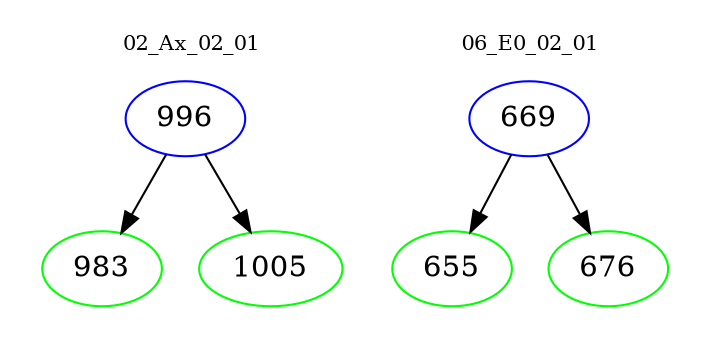 digraph{
subgraph cluster_0 {
color = white
label = "02_Ax_02_01";
fontsize=10;
T0_996 [label="996", color="blue"]
T0_996 -> T0_983 [color="black"]
T0_983 [label="983", color="green"]
T0_996 -> T0_1005 [color="black"]
T0_1005 [label="1005", color="green"]
}
subgraph cluster_1 {
color = white
label = "06_E0_02_01";
fontsize=10;
T1_669 [label="669", color="blue"]
T1_669 -> T1_655 [color="black"]
T1_655 [label="655", color="green"]
T1_669 -> T1_676 [color="black"]
T1_676 [label="676", color="green"]
}
}
